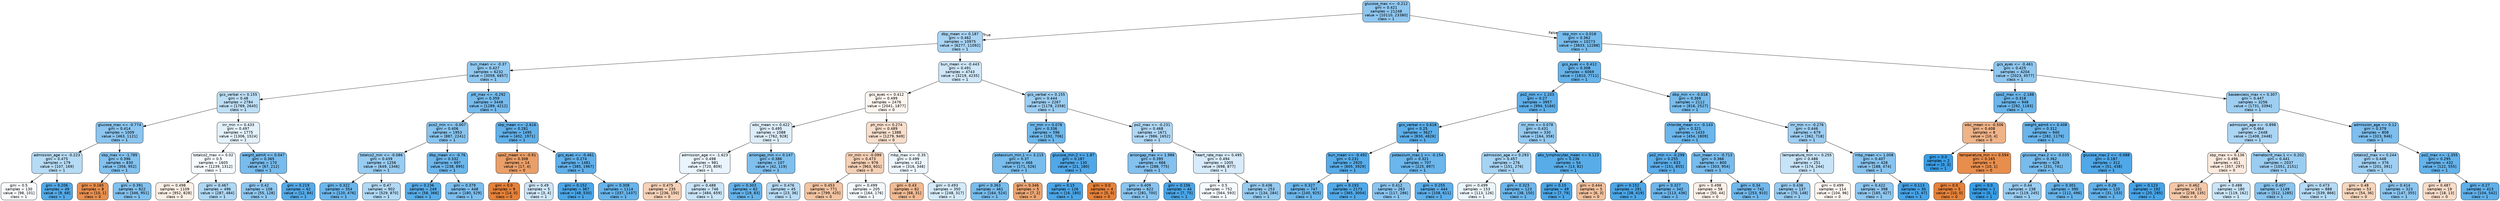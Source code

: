 digraph Tree {
node [shape=box, style="filled, rounded", color="black", fontname="helvetica"] ;
edge [fontname="helvetica"] ;
0 [label="glucose_max <= -0.212\ngini = 0.421\nsamples = 21248\nvalue = [10110, 23380]\nclass = 1", fillcolor="#8fc7f0"] ;
1 [label="dbp_mean <= 0.187\ngini = 0.462\nsamples = 10975\nvalue = [6277, 11092]\nclass = 1", fillcolor="#a9d4f4"] ;
0 -> 1 [labeldistance=2.5, labelangle=45, headlabel="True"] ;
2 [label="bun_mean <= -0.37\ngini = 0.427\nsamples = 6232\nvalue = [3058, 6857]\nclass = 1", fillcolor="#91c9f1"] ;
1 -> 2 ;
3 [label="gcs_verbal <= 0.155\ngini = 0.48\nsamples = 2784\nvalue = [1769, 2645]\nclass = 1", fillcolor="#bddff6"] ;
2 -> 3 ;
4 [label="glucose_max <= -0.774\ngini = 0.414\nsamples = 1009\nvalue = [463, 1121]\nclass = 1", fillcolor="#8bc5f0"] ;
3 -> 4 ;
5 [label="admission_age <= -0.223\ngini = 0.475\nsamples = 179\nvalue = [107, 169]\nclass = 1", fillcolor="#b6dbf5"] ;
4 -> 5 ;
6 [label="gini = 0.5\nsamples = 130\nvalue = [98, 101]\nclass = 1", fillcolor="#f9fcfe"] ;
5 -> 6 ;
7 [label="gini = 0.206\nsamples = 49\nvalue = [9, 68]\nclass = 1", fillcolor="#53aae8"] ;
5 -> 7 ;
8 [label="sbp_max <= -1.785\ngini = 0.396\nsamples = 830\nvalue = [356, 952]\nclass = 1", fillcolor="#83c2ef"] ;
4 -> 8 ;
9 [label="gini = 0.165\nsamples = 8\nvalue = [10, 1]\nclass = 0", fillcolor="#e88e4d"] ;
8 -> 9 ;
10 [label="gini = 0.391\nsamples = 822\nvalue = [346, 951]\nclass = 1", fillcolor="#81c1ee"] ;
8 -> 10 ;
11 [label="inr_min <= 0.433\ngini = 0.497\nsamples = 1775\nvalue = [1306, 1524]\nclass = 1", fillcolor="#e3f1fb"] ;
3 -> 11 ;
12 [label="totalco2_max <= 0.02\ngini = 0.5\nsamples = 1605\nvalue = [1239, 1312]\nclass = 1", fillcolor="#f4fafe"] ;
11 -> 12 ;
13 [label="gini = 0.498\nsamples = 1109\nvalue = [952, 828]\nclass = 0", fillcolor="#fcefe5"] ;
12 -> 13 ;
14 [label="gini = 0.467\nsamples = 496\nvalue = [287, 484]\nclass = 1", fillcolor="#aed7f4"] ;
12 -> 14 ;
15 [label="weight_admit <= 0.047\ngini = 0.365\nsamples = 170\nvalue = [67, 212]\nclass = 1", fillcolor="#78bced"] ;
11 -> 15 ;
16 [label="gini = 0.42\nsamples = 108\nvalue = [55, 128]\nclass = 1", fillcolor="#8ec7f0"] ;
15 -> 16 ;
17 [label="gini = 0.219\nsamples = 62\nvalue = [12, 84]\nclass = 1", fillcolor="#55abe9"] ;
15 -> 17 ;
18 [label="ptt_max <= -0.292\ngini = 0.359\nsamples = 3448\nvalue = [1289, 4212]\nclass = 1", fillcolor="#76bbed"] ;
2 -> 18 ;
19 [label="pco2_min <= -0.007\ngini = 0.406\nsamples = 1953\nvalue = [887, 2241]\nclass = 1", fillcolor="#87c4ef"] ;
18 -> 19 ;
20 [label="totalco2_min <= -0.086\ngini = 0.439\nsamples = 1256\nvalue = [649, 1346]\nclass = 1", fillcolor="#98ccf2"] ;
19 -> 20 ;
21 [label="gini = 0.322\nsamples = 354\nvalue = [120, 476]\nclass = 1", fillcolor="#6bb6ec"] ;
20 -> 21 ;
22 [label="gini = 0.47\nsamples = 902\nvalue = [529, 870]\nclass = 1", fillcolor="#b1d9f5"] ;
20 -> 22 ;
23 [label="dbp_mean <= -0.76\ngini = 0.332\nsamples = 697\nvalue = [238, 895]\nclass = 1", fillcolor="#6eb7ec"] ;
19 -> 23 ;
24 [label="gini = 0.236\nsamples = 249\nvalue = [58, 366]\nclass = 1", fillcolor="#58ade9"] ;
23 -> 24 ;
25 [label="gini = 0.379\nsamples = 448\nvalue = [180, 529]\nclass = 1", fillcolor="#7cbeee"] ;
23 -> 25 ;
26 [label="sbp_mean <= -2.616\ngini = 0.281\nsamples = 1495\nvalue = [402, 1971]\nclass = 1", fillcolor="#61b1ea"] ;
18 -> 26 ;
27 [label="spo2_mean <= -0.91\ngini = 0.308\nsamples = 14\nvalue = [17, 4]\nclass = 0", fillcolor="#eb9f68"] ;
26 -> 27 ;
28 [label="gini = 0.0\nsamples = 9\nvalue = [14, 0]\nclass = 0", fillcolor="#e58139"] ;
27 -> 28 ;
29 [label="gini = 0.49\nsamples = 5\nvalue = [3, 4]\nclass = 1", fillcolor="#cee6f8"] ;
27 -> 29 ;
30 [label="gcs_eyes <= -0.461\ngini = 0.274\nsamples = 1481\nvalue = [385, 1967]\nclass = 1", fillcolor="#60b0ea"] ;
26 -> 30 ;
31 [label="gini = 0.152\nsamples = 367\nvalue = [48, 530]\nclass = 1", fillcolor="#4ba6e7"] ;
30 -> 31 ;
32 [label="gini = 0.308\nsamples = 1114\nvalue = [337, 1437]\nclass = 1", fillcolor="#67b4eb"] ;
30 -> 32 ;
33 [label="bun_mean <= -0.443\ngini = 0.491\nsamples = 4743\nvalue = [3219, 4235]\nclass = 1", fillcolor="#cfe7f9"] ;
1 -> 33 ;
34 [label="gcs_eyes <= 0.412\ngini = 0.499\nsamples = 2476\nvalue = [2041, 1877]\nclass = 0", fillcolor="#fdf5ef"] ;
33 -> 34 ;
35 [label="wbc_mean <= 0.422\ngini = 0.495\nsamples = 1088\nvalue = [762, 928]\nclass = 1", fillcolor="#dcedfa"] ;
34 -> 35 ;
36 [label="admission_age <= -1.623\ngini = 0.498\nsamples = 981\nvalue = [720, 809]\nclass = 1", fillcolor="#e9f4fc"] ;
35 -> 36 ;
37 [label="gini = 0.475\nsamples = 235\nvalue = [236, 150]\nclass = 0", fillcolor="#f6d1b7"] ;
36 -> 37 ;
38 [label="gini = 0.488\nsamples = 746\nvalue = [484, 659]\nclass = 1", fillcolor="#cae5f8"] ;
36 -> 38 ;
39 [label="aniongap_min <= 0.147\ngini = 0.386\nsamples = 107\nvalue = [42, 119]\nclass = 1", fillcolor="#7fc0ee"] ;
35 -> 39 ;
40 [label="gini = 0.303\nsamples = 62\nvalue = [19, 83]\nclass = 1", fillcolor="#66b3eb"] ;
39 -> 40 ;
41 [label="gini = 0.476\nsamples = 45\nvalue = [23, 36]\nclass = 1", fillcolor="#b8dcf6"] ;
39 -> 41 ;
42 [label="ph_min <= 0.274\ngini = 0.489\nsamples = 1388\nvalue = [1279, 949]\nclass = 0", fillcolor="#f8decc"] ;
34 -> 42 ;
43 [label="inr_min <= -0.099\ngini = 0.473\nsamples = 976\nvalue = [963, 601]\nclass = 0", fillcolor="#f5d0b5"] ;
42 -> 43 ;
44 [label="gini = 0.453\nsamples = 771\nvalue = [799, 425]\nclass = 0", fillcolor="#f3c4a2"] ;
43 -> 44 ;
45 [label="gini = 0.499\nsamples = 205\nvalue = [164, 176]\nclass = 1", fillcolor="#f2f8fd"] ;
43 -> 45 ;
46 [label="mbp_max <= -0.35\ngini = 0.499\nsamples = 412\nvalue = [316, 348]\nclass = 1", fillcolor="#edf6fd"] ;
42 -> 46 ;
47 [label="gini = 0.43\nsamples = 62\nvalue = [68, 31]\nclass = 0", fillcolor="#f1ba93"] ;
46 -> 47 ;
48 [label="gini = 0.493\nsamples = 350\nvalue = [248, 317]\nclass = 1", fillcolor="#d4eaf9"] ;
46 -> 48 ;
49 [label="gcs_verbal <= 0.155\ngini = 0.444\nsamples = 2267\nvalue = [1178, 2358]\nclass = 1", fillcolor="#9ccef2"] ;
33 -> 49 ;
50 [label="inr_min <= 0.078\ngini = 0.336\nsamples = 596\nvalue = [192, 706]\nclass = 1", fillcolor="#6fb8ec"] ;
49 -> 50 ;
51 [label="potassium_min.1 <= 3.215\ngini = 0.37\nsamples = 466\nvalue = [171, 526]\nclass = 1", fillcolor="#79bded"] ;
50 -> 51 ;
52 [label="gini = 0.363\nsamples = 461\nvalue = [164, 524]\nclass = 1", fillcolor="#77bced"] ;
51 -> 52 ;
53 [label="gini = 0.346\nsamples = 5\nvalue = [7, 2]\nclass = 0", fillcolor="#eca572"] ;
51 -> 53 ;
54 [label="glucose_min.2 <= 1.87\ngini = 0.187\nsamples = 130\nvalue = [21, 180]\nclass = 1", fillcolor="#50a8e8"] ;
50 -> 54 ;
55 [label="gini = 0.15\nsamples = 126\nvalue = [16, 180]\nclass = 1", fillcolor="#4ba6e7"] ;
54 -> 55 ;
56 [label="gini = 0.0\nsamples = 4\nvalue = [5, 0]\nclass = 0", fillcolor="#e58139"] ;
54 -> 56 ;
57 [label="po2_max <= -0.231\ngini = 0.468\nsamples = 1671\nvalue = [986, 1652]\nclass = 1", fillcolor="#afd7f5"] ;
49 -> 57 ;
58 [label="aniongap_max <= 1.986\ngini = 0.395\nsamples = 666\nvalue = [288, 775]\nclass = 1", fillcolor="#83c1ef"] ;
57 -> 58 ;
59 [label="gini = 0.409\nsamples = 622\nvalue = [281, 700]\nclass = 1", fillcolor="#88c4ef"] ;
58 -> 59 ;
60 [label="gini = 0.156\nsamples = 44\nvalue = [7, 75]\nclass = 1", fillcolor="#4ba6e7"] ;
58 -> 60 ;
61 [label="heart_rate_max <= 0.495\ngini = 0.494\nsamples = 1005\nvalue = [698, 877]\nclass = 1", fillcolor="#d7ebfa"] ;
57 -> 61 ;
62 [label="gini = 0.5\nsamples = 752\nvalue = [564, 593]\nclass = 1", fillcolor="#f5fafe"] ;
61 -> 62 ;
63 [label="gini = 0.436\nsamples = 253\nvalue = [134, 284]\nclass = 1", fillcolor="#96cbf1"] ;
61 -> 63 ;
64 [label="sbp_min <= 0.018\ngini = 0.362\nsamples = 10273\nvalue = [3833, 12288]\nclass = 1", fillcolor="#77bced"] ;
0 -> 64 [labeldistance=2.5, labelangle=-45, headlabel="False"] ;
65 [label="gcs_eyes <= 0.412\ngini = 0.308\nsamples = 6069\nvalue = [1810, 7711]\nclass = 1", fillcolor="#67b4eb"] ;
64 -> 65 ;
66 [label="po2_min <= 1.103\ngini = 0.27\nsamples = 3957\nvalue = [994, 5184]\nclass = 1", fillcolor="#5fb0ea"] ;
65 -> 66 ;
67 [label="gcs_verbal <= 0.618\ngini = 0.25\nsamples = 3627\nvalue = [830, 4826]\nclass = 1", fillcolor="#5baee9"] ;
66 -> 67 ;
68 [label="bun_mean <= -0.492\ngini = 0.231\nsamples = 2920\nvalue = [605, 3929]\nclass = 1", fillcolor="#57ace9"] ;
67 -> 68 ;
69 [label="gini = 0.327\nsamples = 747\nvalue = [240, 925]\nclass = 1", fillcolor="#6cb6ec"] ;
68 -> 69 ;
70 [label="gini = 0.193\nsamples = 2173\nvalue = [365, 3004]\nclass = 1", fillcolor="#51a9e8"] ;
68 -> 70 ;
71 [label="potassium_max.1 <= -0.154\ngini = 0.321\nsamples = 707\nvalue = [225, 897]\nclass = 1", fillcolor="#6bb6ec"] ;
67 -> 71 ;
72 [label="gini = 0.412\nsamples = 263\nvalue = [117, 286]\nclass = 1", fillcolor="#8ac5f0"] ;
71 -> 72 ;
73 [label="gini = 0.255\nsamples = 444\nvalue = [108, 611]\nclass = 1", fillcolor="#5caeea"] ;
71 -> 73 ;
74 [label="inr_min <= 0.078\ngini = 0.431\nsamples = 330\nvalue = [164, 358]\nclass = 1", fillcolor="#94caf1"] ;
66 -> 74 ;
75 [label="admission_age <= 0.293\ngini = 0.457\nsamples = 276\nvalue = [151, 276]\nclass = 1", fillcolor="#a5d3f3"] ;
74 -> 75 ;
76 [label="gini = 0.499\nsamples = 153\nvalue = [113, 126]\nclass = 1", fillcolor="#ebf5fc"] ;
75 -> 76 ;
77 [label="gini = 0.323\nsamples = 123\nvalue = [38, 150]\nclass = 1", fillcolor="#6bb6ec"] ;
75 -> 77 ;
78 [label="abs_lymphocytes_mean <= 0.123\ngini = 0.236\nsamples = 54\nvalue = [13, 82]\nclass = 1", fillcolor="#58ade9"] ;
74 -> 78 ;
79 [label="gini = 0.15\nsamples = 49\nvalue = [7, 79]\nclass = 1", fillcolor="#4ba6e7"] ;
78 -> 79 ;
80 [label="gini = 0.444\nsamples = 5\nvalue = [6, 3]\nclass = 0", fillcolor="#f2c09c"] ;
78 -> 80 ;
81 [label="dbp_min <= -0.018\ngini = 0.369\nsamples = 2112\nvalue = [816, 2527]\nclass = 1", fillcolor="#79bded"] ;
65 -> 81 ;
82 [label="chloride_mean <= -0.143\ngini = 0.321\nsamples = 1433\nvalue = [454, 1809]\nclass = 1", fillcolor="#6bb6ec"] ;
81 -> 82 ;
83 [label="po2_min <= -0.299\ngini = 0.255\nsamples = 633\nvalue = [151, 855]\nclass = 1", fillcolor="#5caeea"] ;
82 -> 83 ;
84 [label="gini = 0.152\nsamples = 291\nvalue = [38, 419]\nclass = 1", fillcolor="#4ba6e7"] ;
83 -> 84 ;
85 [label="gini = 0.327\nsamples = 342\nvalue = [113, 436]\nclass = 1", fillcolor="#6cb6ec"] ;
83 -> 85 ;
86 [label="bun_mean <= -0.713\ngini = 0.366\nsamples = 800\nvalue = [303, 954]\nclass = 1", fillcolor="#78bced"] ;
82 -> 86 ;
87 [label="gini = 0.498\nsamples = 58\nvalue = [50, 44]\nclass = 0", fillcolor="#fcf0e7"] ;
86 -> 87 ;
88 [label="gini = 0.34\nsamples = 742\nvalue = [253, 910]\nclass = 1", fillcolor="#70b8ec"] ;
86 -> 88 ;
89 [label="inr_min <= -0.276\ngini = 0.446\nsamples = 679\nvalue = [362, 718]\nclass = 1", fillcolor="#9dcef2"] ;
81 -> 89 ;
90 [label="temperature_min <= 0.255\ngini = 0.486\nsamples = 251\nvalue = [174, 244]\nclass = 1", fillcolor="#c6e3f8"] ;
89 -> 90 ;
91 [label="gini = 0.436\nsamples = 137\nvalue = [70, 148]\nclass = 1", fillcolor="#97cbf1"] ;
90 -> 91 ;
92 [label="gini = 0.499\nsamples = 114\nvalue = [104, 96]\nclass = 0", fillcolor="#fdf5f0"] ;
90 -> 92 ;
93 [label="mbp_mean <= 1.008\ngini = 0.407\nsamples = 428\nvalue = [188, 474]\nclass = 1", fillcolor="#88c4ef"] ;
89 -> 93 ;
94 [label="gini = 0.422\nsamples = 398\nvalue = [185, 427]\nclass = 1", fillcolor="#8fc7f0"] ;
93 -> 94 ;
95 [label="gini = 0.113\nsamples = 30\nvalue = [3, 47]\nclass = 1", fillcolor="#46a3e7"] ;
93 -> 95 ;
96 [label="gcs_eyes <= -0.461\ngini = 0.425\nsamples = 4204\nvalue = [2023, 4577]\nclass = 1", fillcolor="#91c8f0"] ;
64 -> 96 ;
97 [label="spo2_max <= -2.188\ngini = 0.318\nsamples = 948\nvalue = [292, 1183]\nclass = 1", fillcolor="#6ab5eb"] ;
96 -> 97 ;
98 [label="wbc_mean <= -0.506\ngini = 0.408\nsamples = 8\nvalue = [10, 4]\nclass = 0", fillcolor="#efb388"] ;
97 -> 98 ;
99 [label="gini = 0.0\nsamples = 2\nvalue = [0, 3]\nclass = 1", fillcolor="#399de5"] ;
98 -> 99 ;
100 [label="temperature_min <= 0.594\ngini = 0.165\nsamples = 6\nvalue = [10, 1]\nclass = 0", fillcolor="#e88e4d"] ;
98 -> 100 ;
101 [label="gini = 0.0\nsamples = 5\nvalue = [10, 0]\nclass = 0", fillcolor="#e58139"] ;
100 -> 101 ;
102 [label="gini = 0.0\nsamples = 1\nvalue = [0, 1]\nclass = 1", fillcolor="#399de5"] ;
100 -> 102 ;
103 [label="weight_admit <= 0.408\ngini = 0.312\nsamples = 940\nvalue = [282, 1179]\nclass = 1", fillcolor="#68b4eb"] ;
97 -> 103 ;
104 [label="glucose_max.2 <= -0.035\ngini = 0.362\nsamples = 628\nvalue = [231, 741]\nclass = 1", fillcolor="#77bced"] ;
103 -> 104 ;
105 [label="gini = 0.44\nsamples = 238\nvalue = [119, 245]\nclass = 1", fillcolor="#99cdf2"] ;
104 -> 105 ;
106 [label="gini = 0.301\nsamples = 390\nvalue = [112, 496]\nclass = 1", fillcolor="#66b3eb"] ;
104 -> 106 ;
107 [label="glucose_max.2 <= -0.088\ngini = 0.187\nsamples = 312\nvalue = [51, 438]\nclass = 1", fillcolor="#50a8e8"] ;
103 -> 107 ;
108 [label="gini = 0.28\nsamples = 120\nvalue = [31, 153]\nclass = 1", fillcolor="#61b1ea"] ;
107 -> 108 ;
109 [label="gini = 0.123\nsamples = 192\nvalue = [20, 285]\nclass = 1", fillcolor="#47a4e7"] ;
107 -> 109 ;
110 [label="baseexcess_max <= 0.307\ngini = 0.447\nsamples = 3256\nvalue = [1731, 3394]\nclass = 1", fillcolor="#9ecff2"] ;
96 -> 110 ;
111 [label="admission_age <= -0.898\ngini = 0.464\nsamples = 2448\nvalue = [1408, 2448]\nclass = 1", fillcolor="#abd5f4"] ;
110 -> 111 ;
112 [label="sbp_max <= 0.136\ngini = 0.496\nsamples = 411\nvalue = [357, 297]\nclass = 0", fillcolor="#fbeade"] ;
111 -> 112 ;
113 [label="gini = 0.462\nsamples = 231\nvalue = [238, 135]\nclass = 0", fillcolor="#f4c8a9"] ;
112 -> 113 ;
114 [label="gini = 0.488\nsamples = 180\nvalue = [119, 162]\nclass = 1", fillcolor="#cae5f8"] ;
112 -> 114 ;
115 [label="hematocrit_max.1 <= 0.202\ngini = 0.441\nsamples = 2037\nvalue = [1051, 2151]\nclass = 1", fillcolor="#9acdf2"] ;
111 -> 115 ;
116 [label="gini = 0.407\nsamples = 1149\nvalue = [512, 1285]\nclass = 1", fillcolor="#88c4ef"] ;
115 -> 116 ;
117 [label="gini = 0.473\nsamples = 888\nvalue = [539, 866]\nclass = 1", fillcolor="#b4daf5"] ;
115 -> 117 ;
118 [label="admission_age <= 0.12\ngini = 0.379\nsamples = 808\nvalue = [323, 946]\nclass = 1", fillcolor="#7dbeee"] ;
110 -> 118 ;
119 [label="totalco2_max <= 0.244\ngini = 0.448\nsamples = 376\nvalue = [201, 391]\nclass = 1", fillcolor="#9fcff2"] ;
118 -> 119 ;
120 [label="gini = 0.48\nsamples = 53\nvalue = [54, 36]\nclass = 0", fillcolor="#f6d5bd"] ;
119 -> 120 ;
121 [label="gini = 0.414\nsamples = 323\nvalue = [147, 355]\nclass = 1", fillcolor="#8bc6f0"] ;
119 -> 121 ;
122 [label="po2_max <= -1.355\ngini = 0.295\nsamples = 432\nvalue = [122, 555]\nclass = 1", fillcolor="#65b3eb"] ;
118 -> 122 ;
123 [label="gini = 0.487\nsamples = 19\nvalue = [18, 13]\nclass = 0", fillcolor="#f8dcc8"] ;
122 -> 123 ;
124 [label="gini = 0.27\nsamples = 413\nvalue = [104, 542]\nclass = 1", fillcolor="#5fb0ea"] ;
122 -> 124 ;
}